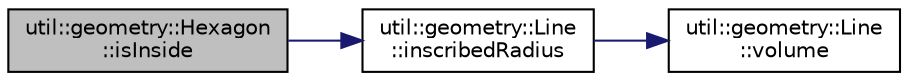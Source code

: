 digraph "util::geometry::Hexagon::isInside"
{
  edge [fontname="Helvetica",fontsize="10",labelfontname="Helvetica",labelfontsize="10"];
  node [fontname="Helvetica",fontsize="10",shape=record];
  rankdir="LR";
  Node35 [label="util::geometry::Hexagon\l::isInside",height=0.2,width=0.4,color="black", fillcolor="grey75", style="filled", fontcolor="black"];
  Node35 -> Node36 [color="midnightblue",fontsize="10",style="solid",fontname="Helvetica"];
  Node36 [label="util::geometry::Line\l::inscribedRadius",height=0.2,width=0.4,color="black", fillcolor="white", style="filled",URL="$classutil_1_1geometry_1_1Line.html#a3bb8c8af7d9c59984350c17fda1a2dd7",tooltip="Computes the radius of biggest circle/sphere completely within the object. "];
  Node36 -> Node37 [color="midnightblue",fontsize="10",style="solid",fontname="Helvetica"];
  Node37 [label="util::geometry::Line\l::volume",height=0.2,width=0.4,color="black", fillcolor="white", style="filled",URL="$classutil_1_1geometry_1_1Line.html#aacb71bc8ad7cc3481c4db221ca8a13bc",tooltip="Computes the area of the rectangle. "];
}
